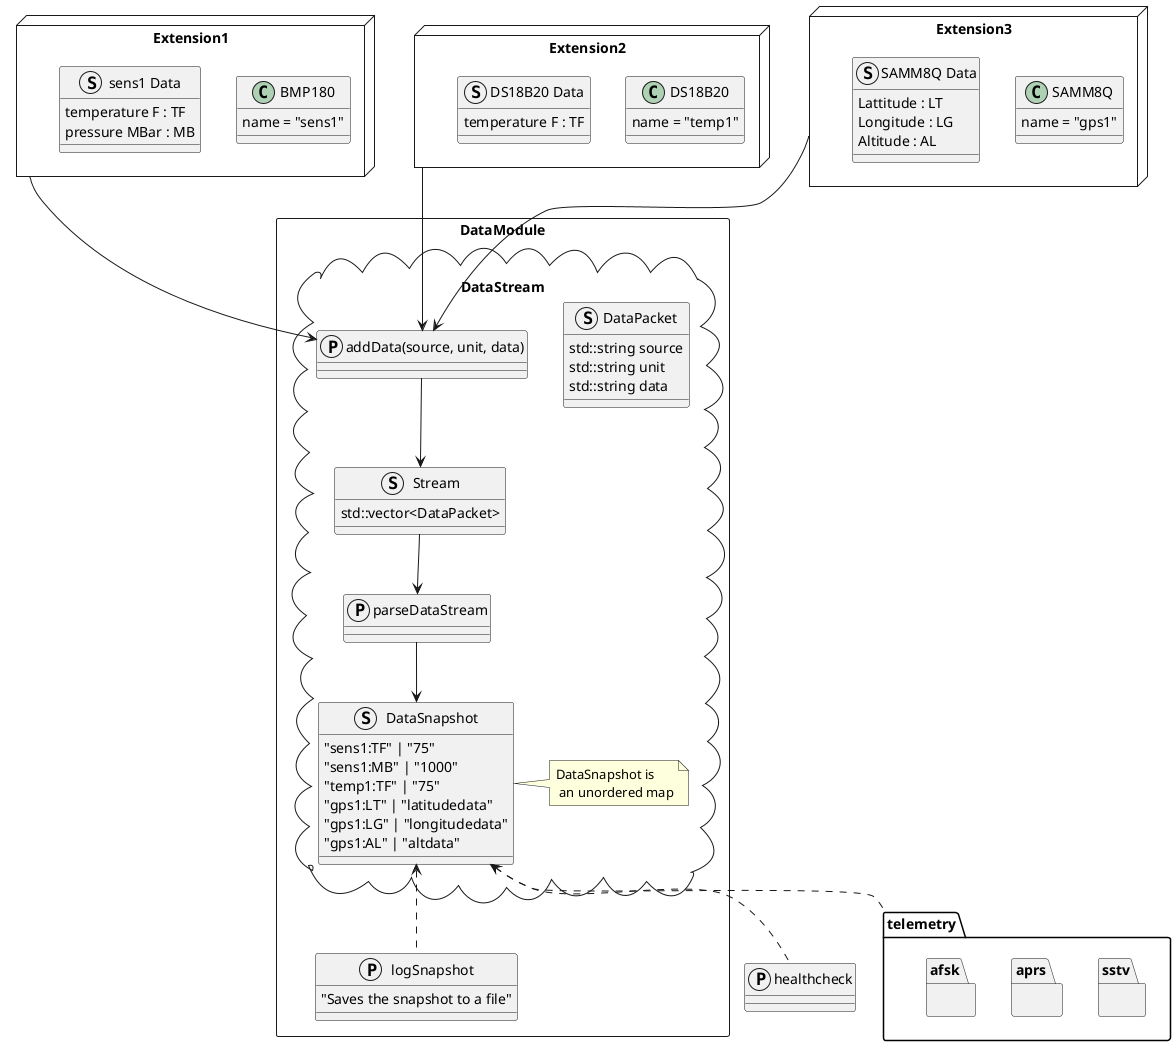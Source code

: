 @startuml dataflow

package "Extension1" <<Node>> {
    class BMP180{
        name = "sens1"
    }
    struct "sens1 Data" {
        temperature F : TF
        pressure MBar : MB
    }
}

package "Extension2" <<Node>> {
    class DS18B20{
        name = "temp1"
    }
    struct "DS18B20 Data" {
        temperature F : TF
    }
}

package "Extension3" <<Node>> {
    class SAMM8Q{
        name = "gps1"
    }
    struct "SAMM8Q Data" {
        Lattitude : LT
        Longitude : LG
        Altitude : AL
    }
}

package DataModule <<Rectangle>> {


    package DataStream <<Cloud>> {
        struct DataPacket {
            std::string source
            std::string unit
            std::string data
        }

        protocol "addData(source, unit, data)" {

        }

        struct Stream {
            std::vector<DataPacket>
        }

        protocol parseDataStream {}

        struct DataSnapshot {
            "sens1:TF" | "75"
            "sens1:MB" | "1000"
            "temp1:TF" | "75"
            "gps1:LT" | "latitudedata"
            "gps1:LG" | "longitudedata"
            "gps1:AL" | "altdata"
        }
        note right: DataSnapshot is\n an unordered map
    }

    protocol logSnapshot {
        "Saves the snapshot to a file"
    }

}

package telemetry {
    package sstv {}
    package aprs {}
    package afsk {}
}

protocol healthcheck {
}

Extension1 --> "addData(source, unit, data)"
Extension2 --> "addData(source, unit, data)"
Extension3 --> "addData(source, unit, data)"

"addData(source, unit, data)" --> Stream

Stream --> parseDataStream
parseDataStream --> DataSnapshot

DataSnapshot <.. telemetry
DataSnapshot <.. logSnapshot
DataSnapshot <.. healthcheck




@enduml
